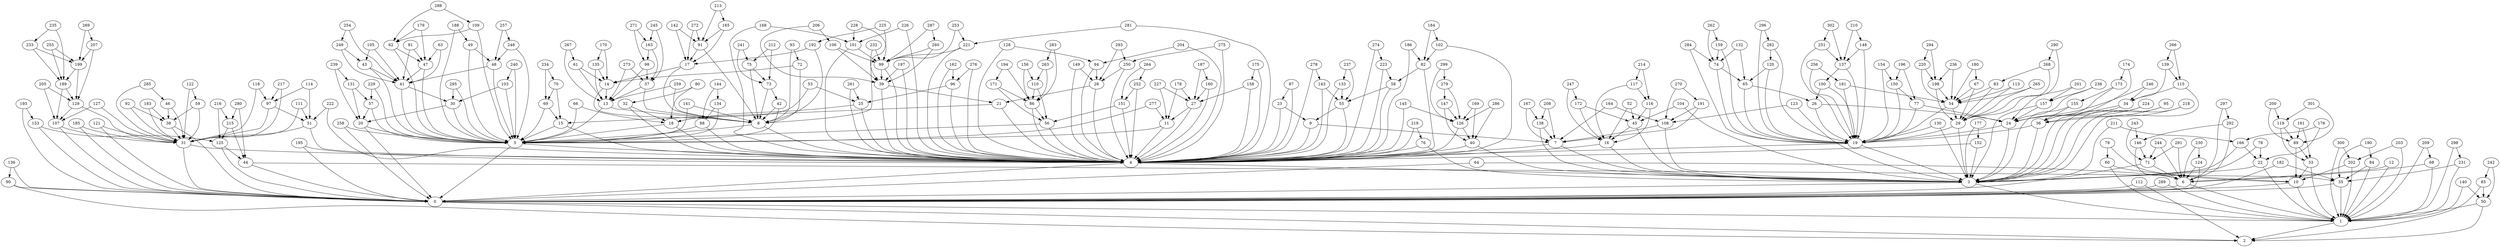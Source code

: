 digraph {8 -> 4[Label=1];
11 -> 4[Label=1];
13 -> 5[Label=1];
15 -> 4[Label=1];
15 -> 5[Label=1];
17 -> 8[Label=1];
23 -> 9[Label=1];
38 -> 0[Label=1];
39 -> 21[Label=1];
43 -> 5[Label=1];
44 -> 0[Label=1];
58 -> 4[Label=1];
60 -> 1[Label=1];
73 -> 8[Label=1];
80 -> 18[Label=1];
92 -> 31[Label=1];
93 -> 72[Label=1];
94 -> 4[Label=1];
101 -> 4[Label=1];
103 -> 30[Label=1];
114 -> 97[Label=1];
116 -> 45[Label=1];
118 -> 31[Label=1];
118 -> 97[Label=1];
119 -> 33[Label=1];
122 -> 59[Label=1];
128 -> 94[Label=1];
130 -> 3[Label=1];
131 -> 57[Label=1];
135 -> 14[Label=1];
136 -> 0[Label=1];
138 -> 3[Label=1];
140 -> 1[Label=1];
144 -> 88[Label=1];
151 -> 56[Label=1];
152 -> 3[Label=1];
157 -> 3[Label=1];
158 -> 4[Label=1];
160 -> 4[Label=1];
160 -> 27[Label=1];
162 -> 96[Label=1];
168 -> 101[Label=1];
185 -> 0[Label=1];
186 -> 4[Label=1];
189 -> 129[Label=1];
198 -> 29[Label=1];
207 -> 129[Label=1];
209 -> 1[Label=1];
211 -> 166[Label=1];
215 -> 44[Label=1];
219 -> 4[Label=1];
230 -> 6[Label=1];
238 -> 157[Label=1];
248 -> 48[Label=1];
251 -> 137[Label=1];
265 -> 54[Label=1];
273 -> 13[Label=1];
280 -> 215[Label=1];
281 -> 4[Label=1];
282 -> 19[Label=1];
283 -> 86[Label=1];
294 -> 220[Label=1];
302 -> 251[Label=1];
9 -> 4[Label=2];
11 -> 5[Label=2];
16 -> 3[Label=2];
18 -> 5[Label=2];
22 -> 1[Label=2];
27 -> 4[Label=2];
27 -> 11[Label=2];
28 -> 21[Label=2];
31 -> 0[Label=2];
41 -> 30[Label=2];
49 -> 48[Label=2];
60 -> 10[Label=2];
65 -> 26[Label=2];
67 -> 29[Label=2];
69 -> 15[Label=2];
76 -> 4[Label=2];
82 -> 58[Label=2];
91 -> 8[Label=2];
91 -> 17[Label=2];
95 -> 36[Label=2];
99 -> 4[Label=2];
100 -> 19[Label=2];
107 -> 31[Label=2];
111 -> 51[Label=2];
114 -> 51[Label=2];
117 -> 116[Label=2];
119 -> 89[Label=2];
144 -> 134[Label=2];
146 -> 71[Label=2];
147 -> 40[Label=2];
170 -> 14[Label=2];
172 -> 16[Label=2];
172 -> 45[Label=2];
178 -> 11[Label=2];
191 -> 108[Label=2];
193 -> 0[Label=2];
196 -> 150[Label=2];
199 -> 129[Label=2];
201 -> 24[Label=2];
201 -> 157[Label=2];
202 -> 10[Label=2];
208 -> 7[Label=2];
210 -> 148[Label=2];
214 -> 117[Label=2];
216 -> 215[Label=2];
220 -> 198[Label=2];
223 -> 58[Label=2];
224 -> 3[Label=2];
231 -> 35[Label=2];
233 -> 189[Label=2];
244 -> 71[Label=2];
250 -> 4[Label=2];
250 -> 28[Label=2];
254 -> 41[Label=2];
260 -> 39[Label=2];
261 -> 25[Label=2];
264 -> 252[Label=2];
268 -> 83[Label=2];
274 -> 4[Label=2];
276 -> 4[Label=2];
278 -> 4[Label=2];
290 -> 268[Label=2];
291 -> 71[Label=2];
292 -> 146[Label=2];
297 -> 292[Label=2];
0 -> 2[Label=3];
4 -> 0[Label=3];
18 -> 4[Label=3];
28 -> 4[Label=3];
29 -> 19[Label=3];
30 -> 5[Label=3];
30 -> 20[Label=3];
42 -> 5[Label=3];
45 -> 3[Label=3];
46 -> 31[Label=3];
52 -> 45[Label=3];
54 -> 29[Label=3];
64 -> 6[Label=3];
66 -> 18[Label=3];
68 -> 6[Label=3];
69 -> 5[Label=3];
74 -> 19[Label=3];
75 -> 8[Label=3];
77 -> 19[Label=3];
77 -> 24[Label=3];
79 -> 60[Label=3];
83 -> 29[Label=3];
84 -> 35[Label=3];
89 -> 10[Label=3];
94 -> 28[Label=3];
96 -> 25[Label=3];
98 -> 13[Label=3];
104 -> 45[Label=3];
112 -> 2[Label=3];
125 -> 0[Label=3];
126 -> 40[Label=3];
138 -> 7[Label=3];
142 -> 91[Label=3];
163 -> 37[Label=3];
169 -> 126[Label=3];
181 -> 54[Label=3];
184 -> 82[Label=3];
186 -> 82[Label=3];
190 -> 35[Label=3];
200 -> 89[Label=3];
206 -> 39[Label=3];
206 -> 106[Label=3];
211 -> 3[Label=3];
213 -> 165[Label=3];
215 -> 125[Label=3];
219 -> 76[Label=3];
221 -> 4[Label=3];
223 -> 4[Label=3];
229 -> 57[Label=3];
232 -> 99[Label=3];
236 -> 54[Label=3];
242 -> 85[Label=3];
255 -> 189[Label=3];
257 -> 248[Label=3];
267 -> 61[Label=3];
268 -> 29[Label=3];
272 -> 17[Label=3];
272 -> 91[Label=3];
273 -> 37[Label=3];
276 -> 96[Label=3];
279 -> 126[Label=3];
280 -> 44[Label=3];
284 -> 74[Label=3];
286 -> 40[Label=3];
288 -> 62[Label=3];
297 -> 6[Label=3];
299 -> 279[Label=3];
300 -> 1[Label=3];
0 -> 1[Label=4];
10 -> 0[Label=4];
12 -> 1[Label=4];
13 -> 8[Label=4];
14 -> 8[Label=4];
24 -> 3[Label=4];
37 -> 8[Label=4];
40 -> 3[Label=4];
43 -> 41[Label=4];
46 -> 38[Label=4];
47 -> 41[Label=4];
57 -> 20[Label=4];
58 -> 55[Label=4];
59 -> 38[Label=4];
64 -> 0[Label=4];
83 -> 54[Label=4];
88 -> 5[Label=4];
102 -> 4[Label=4];
110 -> 56[Label=4];
129 -> 31[Label=4];
131 -> 20[Label=4];
133 -> 55[Label=4];
137 -> 100[Label=4];
139 -> 34[Label=4];
139 -> 115[Label=4];
149 -> 28[Label=4];
155 -> 36[Label=4];
157 -> 24[Label=4];
161 -> 33[Label=4];
162 -> 4[Label=4];
167 -> 7[Label=4];
167 -> 138[Label=4];
171 -> 86[Label=4];
175 -> 4[Label=4];
179 -> 62[Label=4];
182 -> 0[Label=4];
192 -> 8[Label=4];
195 -> 4[Label=4];
199 -> 189[Label=4];
202 -> 1[Label=4];
203 -> 202[Label=4];
205 -> 107[Label=4];
217 -> 97[Label=4];
227 -> 11[Label=4];
227 -> 27[Label=4];
252 -> 4[Label=4];
252 -> 151[Label=4];
264 -> 151[Label=4];
270 -> 108[Label=4];
287 -> 260[Label=4];
288 -> 109[Label=4];
295 -> 5[Label=4];
298 -> 1[Label=4];
299 -> 126[Label=4];
301 -> 89[Label=4];
3 -> 0[Label=5];
45 -> 16[Label=5];
50 -> 1[Label=5];
61 -> 13[Label=5];
61 -> 14[Label=5];
66 -> 5[Label=5];
70 -> 15[Label=5];
70 -> 69[Label=5];
71 -> 0[Label=5];
75 -> 73[Label=5];
78 -> 22[Label=5];
79 -> 10[Label=5];
81 -> 47[Label=5];
85 -> 2[Label=5];
86 -> 56[Label=5];
87 -> 4[Label=5];
87 -> 23[Label=5];
93 -> 8[Label=5];
96 -> 4[Label=5];
100 -> 26[Label=5];
102 -> 82[Label=5];
103 -> 5[Label=5];
104 -> 3[Label=5];
105 -> 43[Label=5];
110 -> 86[Label=5];
121 -> 31[Label=5];
123 -> 108[Label=5];
124 -> 6[Label=5];
127 -> 31[Label=5];
132 -> 65[Label=5];
132 -> 74[Label=5];
137 -> 19[Label=5];
142 -> 17[Label=5];
146 -> 6[Label=5];
148 -> 19[Label=5];
151 -> 4[Label=5];
154 -> 19[Label=5];
155 -> 3[Label=5];
156 -> 86[Label=5];
164 -> 7[Label=5];
175 -> 158[Label=5];
176 -> 166[Label=5];
181 -> 19[Label=5];
183 -> 31[Label=5];
187 -> 160[Label=5];
212 -> 75[Label=5];
222 -> 51[Label=5];
226 -> 4[Label=5];
228 -> 101[Label=5];
230 -> 124[Label=5];
231 -> 1[Label=5];
235 -> 233[Label=5];
238 -> 24[Label=5];
247 -> 172[Label=5];
254 -> 249[Label=5];
256 -> 181[Label=5];
258 -> 0[Label=5];
259 -> 8[Label=5];
265 -> 29[Label=5];
270 -> 191[Label=5];
271 -> 163[Label=5];
277 -> 11[Label=5];
285 -> 31[Label=5];
290 -> 29[Label=5];
294 -> 198[Label=5];
301 -> 119[Label=5];
3 -> 1[Label=6];
6 -> 0[Label=6];
7 -> 3[Label=6];
14 -> 13[Label=6];
19 -> 3[Label=6];
20 -> 5[Label=6];
23 -> 4[Label=6];
26 -> 19[Label=6];
29 -> 3[Label=6];
33 -> 10[Label=6];
35 -> 0[Label=6];
40 -> 4[Label=6];
44 -> 35[Label=6];
48 -> 5[Label=6];
53 -> 25[Label=6];
56 -> 4[Label=6];
72 -> 14[Label=6];
73 -> 42[Label=6];
97 -> 31[Label=6];
97 -> 51[Label=6];
99 -> 39[Label=6];
109 -> 62[Label=6];
115 -> 34[Label=6];
122 -> 31[Label=6];
124 -> 0[Label=6];
125 -> 44[Label=6];
134 -> 5[Label=6];
135 -> 13[Label=6];
141 -> 8[Label=6];
147 -> 126[Label=6];
149 -> 4[Label=6];
159 -> 74[Label=6];
163 -> 98[Label=6];
165 -> 91[Label=6];
177 -> 3[Label=6];
177 -> 152[Label=6];
179 -> 47[Label=6];
182 -> 35[Label=6];
184 -> 102[Label=6];
192 -> 17[Label=6];
207 -> 199[Label=6];
208 -> 138[Label=6];
212 -> 73[Label=6];
213 -> 91[Label=6];
214 -> 116[Label=6];
217 -> 31[Label=6];
220 -> 54[Label=6];
225 -> 8[Label=6];
228 -> 99[Label=6];
233 -> 199[Label=6];
234 -> 70[Label=6];
237 -> 55[Label=6];
239 -> 131[Label=6];
249 -> 41[Label=6];
251 -> 19[Label=6];
258 -> 5[Label=6];
260 -> 99[Label=6];
271 -> 98[Label=6];
281 -> 221[Label=6];
282 -> 120[Label=6];
289 -> 1[Label=6];
291 -> 6[Label=6];
292 -> 6[Label=6];
293 -> 28[Label=6];
295 -> 30[Label=6];
300 -> 202[Label=6];
6 -> 1[Label=7];
8 -> 5[Label=7];
9 -> 7[Label=7];
16 -> 4[Label=7];
20 -> 0[Label=7];
21 -> 15[Label=7];
24 -> 19[Label=7];
32 -> 4[Label=7];
32 -> 18[Label=7];
35 -> 1[Label=7];
36 -> 19[Label=7];
37 -> 13[Label=7];
38 -> 31[Label=7];
49 -> 5[Label=7];
52 -> 16[Label=7];
57 -> 5[Label=7];
62 -> 47[Label=7];
63 -> 41[Label=7];
65 -> 19[Label=7];
71 -> 6[Label=7];
74 -> 65[Label=7];
80 -> 32[Label=7];
81 -> 41[Label=7];
85 -> 50[Label=7];
95 -> 3[Label=7];
106 -> 39[Label=7];
113 -> 54[Label=7];
123 -> 3[Label=7];
128 -> 4[Label=7];
130 -> 19[Label=7];
134 -> 88[Label=7];
140 -> 50[Label=7];
141 -> 5[Label=7];
153 -> 0[Label=7];
156 -> 110[Label=7];
161 -> 89[Label=7];
166 -> 22[Label=7];
168 -> 4[Label=7];
171 -> 56[Label=7];
189 -> 107[Label=7];
190 -> 84[Label=7];
194 -> 171[Label=7];
204 -> 94[Label=7];
210 -> 137[Label=7];
216 -> 125[Label=7];
218 -> 3[Label=7];
218 -> 36[Label=7];
221 -> 99[Label=7];
225 -> 192[Label=7];
232 -> 39[Label=7];
236 -> 198[Label=7];
239 -> 20[Label=7];
241 -> 73[Label=7];
241 -> 75[Label=7];
243 -> 71[Label=7];
249 -> 43[Label=7];
253 -> 99[Label=7];
257 -> 48[Label=7];
262 -> 74[Label=7];
266 -> 115[Label=7];
266 -> 139[Label=7];
274 -> 223[Label=7];
277 -> 5[Label=7];
279 -> 147[Label=7];
298 -> 231[Label=7];
1 -> 2[Label=8];
4 -> 3[Label=8];
10 -> 1[Label=8];
17 -> 14[Label=8];
25 -> 4[Label=8];
25 -> 18[Label=8];
34 -> 3[Label=8];
36 -> 3[Label=8];
41 -> 5[Label=8];
42 -> 8[Label=8];
48 -> 41[Label=8];
51 -> 4[Label=8];
53 -> 18[Label=8];
54 -> 19[Label=8];
59 -> 31[Label=8];
62 -> 5[Label=8];
84 -> 1[Label=8];
89 -> 33[Label=8];
92 -> 38[Label=8];
101 -> 99[Label=8];
108 -> 3[Label=8];
111 -> 31[Label=8];
112 -> 0[Label=8];
113 -> 29[Label=8];
115 -> 3[Label=8];
121 -> 0[Label=8];
126 -> 4[Label=8];
143 -> 4[Label=8];
150 -> 77[Label=8];
159 -> 19[Label=8];
169 -> 40[Label=8];
170 -> 135[Label=8];
173 -> 36[Label=8];
173 -> 155[Label=8];
178 -> 27[Label=8];
180 -> 67[Label=8];
187 -> 27[Label=8];
195 -> 0[Label=8];
200 -> 119[Label=8];
203 -> 1[Label=8];
222 -> 4[Label=8];
234 -> 69[Label=8];
235 -> 189[Label=8];
240 -> 5[Label=8];
246 -> 24[Label=8];
246 -> 34[Label=8];
255 -> 199[Label=8];
259 -> 13[Label=8];
262 -> 159[Label=8];
267 -> 13[Label=8];
284 -> 19[Label=8];
293 -> 250[Label=8];
296 -> 19[Label=8];
5 -> 0[Label=9];
5 -> 4[Label=9];
12 -> 6[Label=9];
19 -> 4[Label=9];
22 -> 3[Label=9];
26 -> 24[Label=9];
31 -> 4[Label=9];
33 -> 1[Label=9];
34 -> 24[Label=9];
39 -> 4[Label=9];
47 -> 5[Label=9];
51 -> 31[Label=9];
55 -> 4[Label=9];
55 -> 9[Label=9];
86 -> 4[Label=9];
88 -> 4[Label=9];
90 -> 2[Label=9];
98 -> 37[Label=9];
105 -> 41[Label=9];
106 -> 99[Label=9];
107 -> 0[Label=9];
117 -> 16[Label=9];
120 -> 65[Label=9];
129 -> 107[Label=9];
143 -> 55[Label=9];
145 -> 4[Label=9];
145 -> 126[Label=9];
148 -> 137[Label=9];
150 -> 19[Label=9];
152 -> 4[Label=9];
154 -> 150[Label=9];
158 -> 27[Label=9];
165 -> 17[Label=9];
166 -> 3[Label=9];
174 -> 173[Label=9];
185 -> 31[Label=9];
188 -> 49[Label=9];
193 -> 153[Label=9];
194 -> 86[Label=9];
196 -> 77[Label=9];
197 -> 4[Label=9];
204 -> 4[Label=9];
205 -> 129[Label=9];
209 -> 68[Label=9];
229 -> 5[Label=9];
237 -> 133[Label=9];
240 -> 103[Label=9];
243 -> 146[Label=9];
244 -> 6[Label=9];
245 -> 37[Label=9];
253 -> 221[Label=9];
256 -> 19[Label=9];
261 -> 4[Label=9];
263 -> 110[Label=9];
269 -> 199[Label=9];
275 -> 4[Label=9];
283 -> 263[Label=9];
285 -> 46[Label=9];
286 -> 126[Label=9];
287 -> 99[Label=9];
289 -> 0[Label=9];
296 -> 282[Label=9];
7 -> 4[Label=10];
21 -> 4[Label=10];
50 -> 2[Label=10];
56 -> 5[Label=10];
63 -> 47[Label=10];
67 -> 54[Label=10];
68 -> 1[Label=10];
72 -> 8[Label=10];
76 -> 3[Label=10];
78 -> 3[Label=10];
82 -> 4[Label=10];
90 -> 0[Label=10];
108 -> 7[Label=10];
109 -> 5[Label=10];
116 -> 16[Label=10];
120 -> 19[Label=10];
127 -> 107[Label=10];
133 -> 4[Label=10];
136 -> 90[Label=10];
153 -> 125[Label=10];
164 -> 108[Label=10];
174 -> 36[Label=10];
176 -> 22[Label=10];
180 -> 54[Label=10];
183 -> 38[Label=10];
188 -> 5[Label=10];
191 -> 7[Label=10];
197 -> 39[Label=10];
198 -> 54[Label=10];
224 -> 24[Label=10];
226 -> 101[Label=10];
242 -> 50[Label=10];
245 -> 163[Label=10];
247 -> 16[Label=10];
248 -> 5[Label=10];
263 -> 86[Label=10];
269 -> 207[Label=10];
275 -> 250[Label=10];
278 -> 143[Label=10];
302 -> 137[Label=10];
}